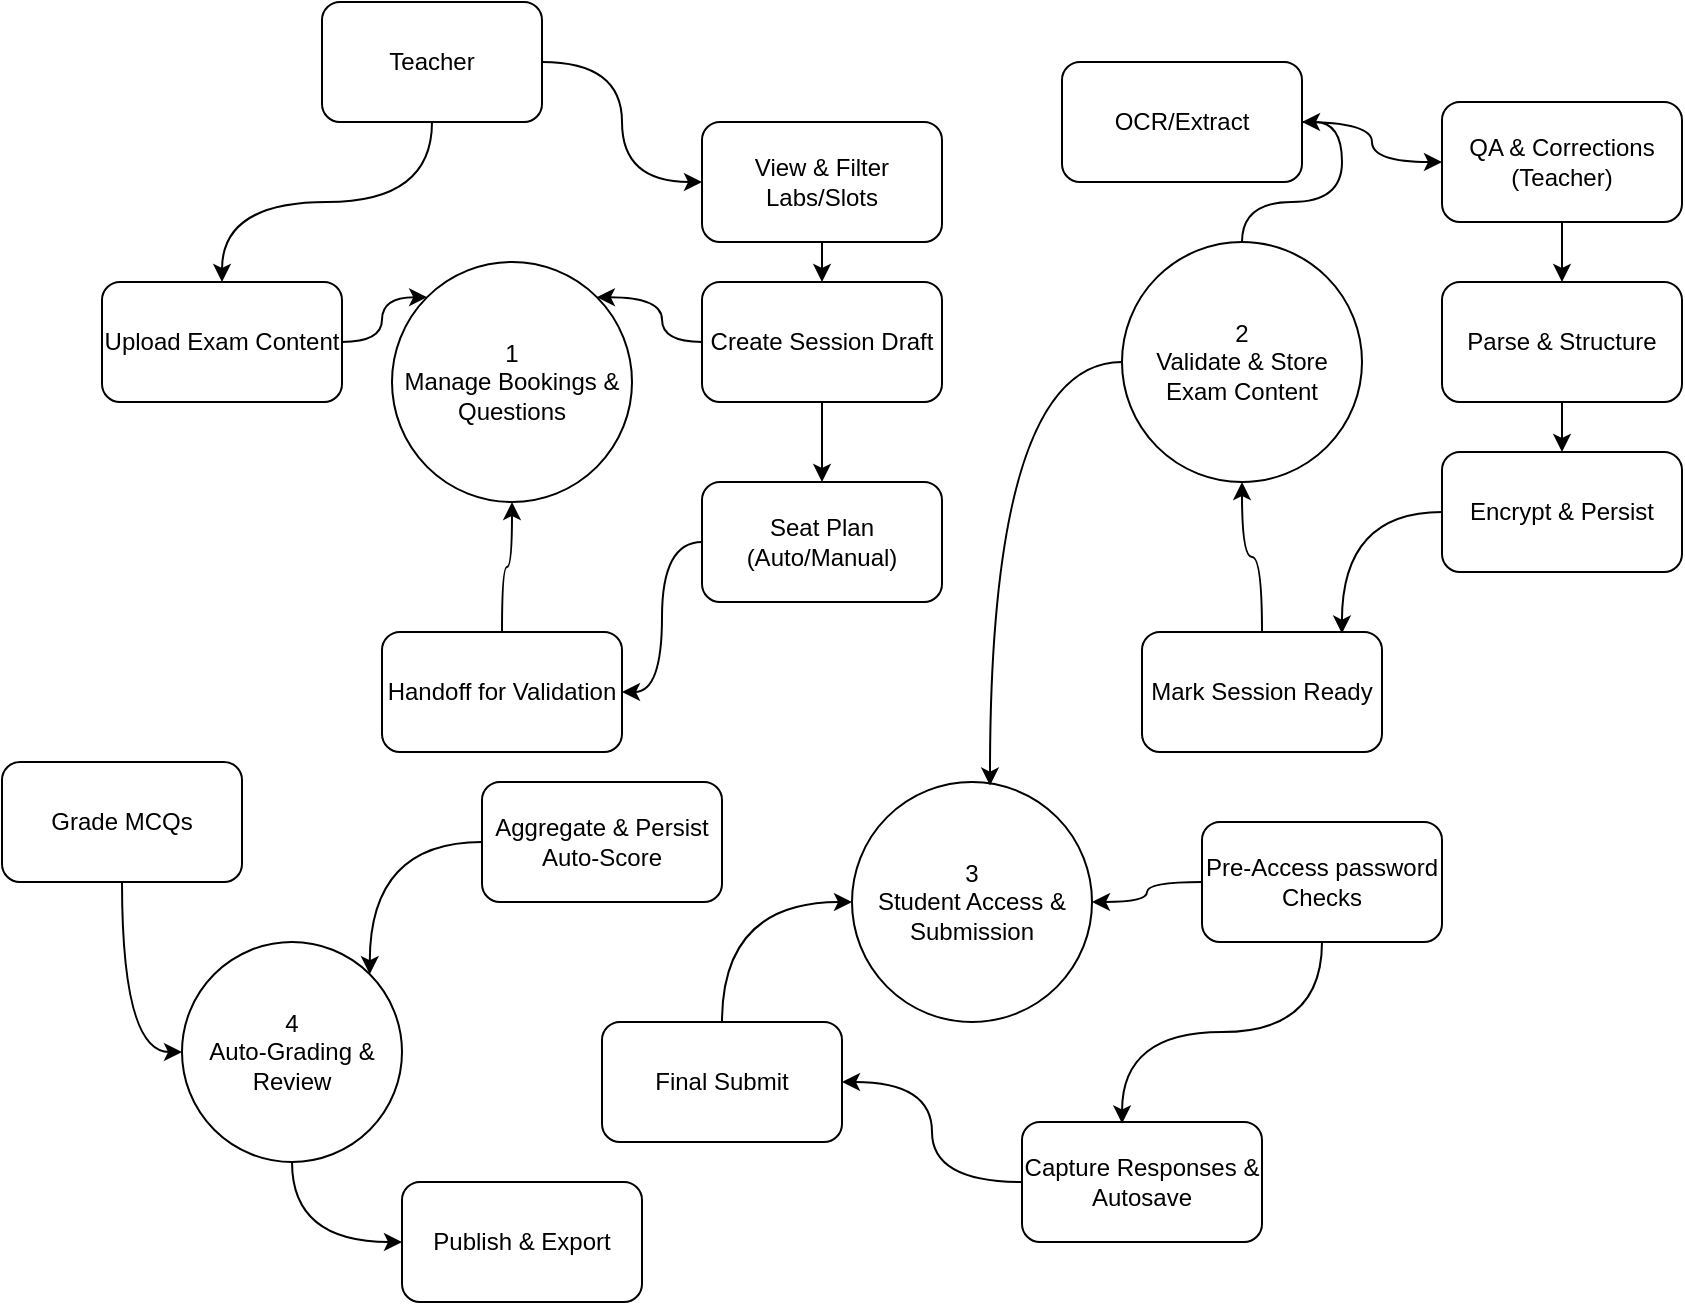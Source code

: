 <mxfile version="28.1.2">
  <diagram name="Page-1" id="REfGKUqjiadW3jcTyYVW">
    <mxGraphModel dx="1042" dy="562" grid="1" gridSize="10" guides="1" tooltips="1" connect="1" arrows="1" fold="1" page="1" pageScale="1" pageWidth="850" pageHeight="1100" math="0" shadow="0">
      <root>
        <mxCell id="0" />
        <mxCell id="1" parent="0" />
        <mxCell id="h-V5rqtTQPOeEAhD1SOx-9" style="edgeStyle=orthogonalEdgeStyle;curved=1;rounded=0;orthogonalLoop=1;jettySize=auto;html=1;entryX=1;entryY=0;entryDx=0;entryDy=0;" parent="1" source="SHxI3RpwAHNp5JfskMMM-28" target="SHxI3RpwAHNp5JfskMMM-65" edge="1">
          <mxGeometry relative="1" as="geometry" />
        </mxCell>
        <mxCell id="h-V5rqtTQPOeEAhD1SOx-10" style="edgeStyle=orthogonalEdgeStyle;curved=1;rounded=0;orthogonalLoop=1;jettySize=auto;html=1;exitX=0.5;exitY=1;exitDx=0;exitDy=0;entryX=0.5;entryY=0;entryDx=0;entryDy=0;" parent="1" source="SHxI3RpwAHNp5JfskMMM-28" target="NqckiGKJP6HTZG1NN7Gs-4" edge="1">
          <mxGeometry relative="1" as="geometry" />
        </mxCell>
        <mxCell id="SHxI3RpwAHNp5JfskMMM-28" value="Create Session Draft" style="rounded=1;whiteSpace=wrap;html=1;" parent="1" vertex="1">
          <mxGeometry x="350" y="490" width="120" height="60" as="geometry" />
        </mxCell>
        <mxCell id="h-V5rqtTQPOeEAhD1SOx-7" style="edgeStyle=orthogonalEdgeStyle;curved=1;rounded=0;orthogonalLoop=1;jettySize=auto;html=1;" parent="1" source="SHxI3RpwAHNp5JfskMMM-64" target="SHxI3RpwAHNp5JfskMMM-28" edge="1">
          <mxGeometry relative="1" as="geometry" />
        </mxCell>
        <mxCell id="SHxI3RpwAHNp5JfskMMM-64" value="View &amp;amp; Filter Labs/Slots" style="rounded=1;whiteSpace=wrap;html=1;" parent="1" vertex="1">
          <mxGeometry x="350" y="410" width="120" height="60" as="geometry" />
        </mxCell>
        <mxCell id="SHxI3RpwAHNp5JfskMMM-65" value="&lt;div&gt;1&lt;/div&gt;Manage Bookings &amp;amp; Questions" style="ellipse;whiteSpace=wrap;html=1;aspect=fixed;" parent="1" vertex="1">
          <mxGeometry x="195" y="480" width="120" height="120" as="geometry" />
        </mxCell>
        <mxCell id="h-V5rqtTQPOeEAhD1SOx-13" style="edgeStyle=orthogonalEdgeStyle;curved=1;rounded=0;orthogonalLoop=1;jettySize=auto;html=1;entryX=0;entryY=0;entryDx=0;entryDy=0;" parent="1" source="NqckiGKJP6HTZG1NN7Gs-2" target="SHxI3RpwAHNp5JfskMMM-65" edge="1">
          <mxGeometry relative="1" as="geometry" />
        </mxCell>
        <mxCell id="NqckiGKJP6HTZG1NN7Gs-2" value="Upload Exam Content" style="rounded=1;whiteSpace=wrap;html=1;" parent="1" vertex="1">
          <mxGeometry x="50" y="490" width="120" height="60" as="geometry" />
        </mxCell>
        <mxCell id="h-V5rqtTQPOeEAhD1SOx-11" style="edgeStyle=orthogonalEdgeStyle;curved=1;rounded=0;orthogonalLoop=1;jettySize=auto;html=1;entryX=1;entryY=0.5;entryDx=0;entryDy=0;" parent="1" source="NqckiGKJP6HTZG1NN7Gs-4" target="NqckiGKJP6HTZG1NN7Gs-5" edge="1">
          <mxGeometry relative="1" as="geometry" />
        </mxCell>
        <mxCell id="NqckiGKJP6HTZG1NN7Gs-4" value="Seat Plan (Auto/Manual)" style="rounded=1;whiteSpace=wrap;html=1;" parent="1" vertex="1">
          <mxGeometry x="350" y="590" width="120" height="60" as="geometry" />
        </mxCell>
        <mxCell id="h-V5rqtTQPOeEAhD1SOx-12" style="edgeStyle=orthogonalEdgeStyle;curved=1;rounded=0;orthogonalLoop=1;jettySize=auto;html=1;" parent="1" source="NqckiGKJP6HTZG1NN7Gs-5" target="SHxI3RpwAHNp5JfskMMM-65" edge="1">
          <mxGeometry relative="1" as="geometry" />
        </mxCell>
        <mxCell id="NqckiGKJP6HTZG1NN7Gs-5" value="Handoff for Validation" style="rounded=1;whiteSpace=wrap;html=1;" parent="1" vertex="1">
          <mxGeometry x="190" y="665" width="120" height="60" as="geometry" />
        </mxCell>
        <mxCell id="h-V5rqtTQPOeEAhD1SOx-14" style="edgeStyle=orthogonalEdgeStyle;curved=1;rounded=0;orthogonalLoop=1;jettySize=auto;html=1;entryX=1;entryY=0.5;entryDx=0;entryDy=0;" parent="1" source="NqckiGKJP6HTZG1NN7Gs-6" target="NqckiGKJP6HTZG1NN7Gs-7" edge="1">
          <mxGeometry relative="1" as="geometry" />
        </mxCell>
        <mxCell id="NqckiGKJP6HTZG1NN7Gs-6" value="&lt;div&gt;2&lt;/div&gt;Validate &amp;amp; Store Exam Content" style="ellipse;whiteSpace=wrap;html=1;aspect=fixed;" parent="1" vertex="1">
          <mxGeometry x="560" y="470" width="120" height="120" as="geometry" />
        </mxCell>
        <mxCell id="h-V5rqtTQPOeEAhD1SOx-15" style="edgeStyle=orthogonalEdgeStyle;curved=1;rounded=0;orthogonalLoop=1;jettySize=auto;html=1;entryX=0;entryY=0.5;entryDx=0;entryDy=0;" parent="1" source="NqckiGKJP6HTZG1NN7Gs-7" target="NqckiGKJP6HTZG1NN7Gs-9" edge="1">
          <mxGeometry relative="1" as="geometry" />
        </mxCell>
        <mxCell id="NqckiGKJP6HTZG1NN7Gs-7" value="OCR/Extract" style="rounded=1;whiteSpace=wrap;html=1;" parent="1" vertex="1">
          <mxGeometry x="530" y="380" width="120" height="60" as="geometry" />
        </mxCell>
        <mxCell id="h-V5rqtTQPOeEAhD1SOx-19" style="edgeStyle=orthogonalEdgeStyle;curved=1;rounded=0;orthogonalLoop=1;jettySize=auto;html=1;" parent="1" source="NqckiGKJP6HTZG1NN7Gs-8" target="NqckiGKJP6HTZG1NN7Gs-10" edge="1">
          <mxGeometry relative="1" as="geometry" />
        </mxCell>
        <mxCell id="NqckiGKJP6HTZG1NN7Gs-8" value="Parse &amp;amp; Structure" style="rounded=1;whiteSpace=wrap;html=1;" parent="1" vertex="1">
          <mxGeometry x="720" y="490" width="120" height="60" as="geometry" />
        </mxCell>
        <mxCell id="h-V5rqtTQPOeEAhD1SOx-18" style="edgeStyle=orthogonalEdgeStyle;curved=1;rounded=0;orthogonalLoop=1;jettySize=auto;html=1;entryX=0.5;entryY=0;entryDx=0;entryDy=0;" parent="1" source="NqckiGKJP6HTZG1NN7Gs-9" target="NqckiGKJP6HTZG1NN7Gs-8" edge="1">
          <mxGeometry relative="1" as="geometry" />
        </mxCell>
        <mxCell id="NqckiGKJP6HTZG1NN7Gs-9" value="QA &amp;amp; Corrections (Teacher)" style="rounded=1;whiteSpace=wrap;html=1;" parent="1" vertex="1">
          <mxGeometry x="720" y="400" width="120" height="60" as="geometry" />
        </mxCell>
        <mxCell id="NqckiGKJP6HTZG1NN7Gs-10" value="Encrypt &amp;amp; Persist" style="rounded=1;whiteSpace=wrap;html=1;" parent="1" vertex="1">
          <mxGeometry x="720" y="575" width="120" height="60" as="geometry" />
        </mxCell>
        <mxCell id="h-V5rqtTQPOeEAhD1SOx-21" style="edgeStyle=orthogonalEdgeStyle;curved=1;rounded=0;orthogonalLoop=1;jettySize=auto;html=1;entryX=0.5;entryY=1;entryDx=0;entryDy=0;" parent="1" source="NqckiGKJP6HTZG1NN7Gs-11" target="NqckiGKJP6HTZG1NN7Gs-6" edge="1">
          <mxGeometry relative="1" as="geometry" />
        </mxCell>
        <mxCell id="NqckiGKJP6HTZG1NN7Gs-11" value="Mark Session Ready" style="rounded=1;whiteSpace=wrap;html=1;" parent="1" vertex="1">
          <mxGeometry x="570" y="665" width="120" height="60" as="geometry" />
        </mxCell>
        <mxCell id="NqckiGKJP6HTZG1NN7Gs-12" value="&lt;div&gt;3&lt;/div&gt;Student Access &amp;amp; Submission" style="ellipse;whiteSpace=wrap;html=1;aspect=fixed;" parent="1" vertex="1">
          <mxGeometry x="425" y="740" width="120" height="120" as="geometry" />
        </mxCell>
        <mxCell id="h-V5rqtTQPOeEAhD1SOx-23" style="edgeStyle=orthogonalEdgeStyle;curved=1;rounded=0;orthogonalLoop=1;jettySize=auto;html=1;" parent="1" source="NqckiGKJP6HTZG1NN7Gs-14" target="NqckiGKJP6HTZG1NN7Gs-12" edge="1">
          <mxGeometry relative="1" as="geometry" />
        </mxCell>
        <mxCell id="NqckiGKJP6HTZG1NN7Gs-14" value="Pre-Access password Checks" style="rounded=1;whiteSpace=wrap;html=1;" parent="1" vertex="1">
          <mxGeometry x="600" y="760" width="120" height="60" as="geometry" />
        </mxCell>
        <mxCell id="h-V5rqtTQPOeEAhD1SOx-25" style="edgeStyle=orthogonalEdgeStyle;curved=1;rounded=0;orthogonalLoop=1;jettySize=auto;html=1;entryX=1;entryY=0.5;entryDx=0;entryDy=0;" parent="1" source="NqckiGKJP6HTZG1NN7Gs-15" target="NqckiGKJP6HTZG1NN7Gs-16" edge="1">
          <mxGeometry relative="1" as="geometry" />
        </mxCell>
        <mxCell id="NqckiGKJP6HTZG1NN7Gs-15" value="Capture Responses &amp;amp; Autosave" style="rounded=1;whiteSpace=wrap;html=1;" parent="1" vertex="1">
          <mxGeometry x="510" y="910" width="120" height="60" as="geometry" />
        </mxCell>
        <mxCell id="h-V5rqtTQPOeEAhD1SOx-26" style="edgeStyle=orthogonalEdgeStyle;curved=1;rounded=0;orthogonalLoop=1;jettySize=auto;html=1;entryX=0;entryY=0.5;entryDx=0;entryDy=0;exitX=0.5;exitY=0;exitDx=0;exitDy=0;" parent="1" source="NqckiGKJP6HTZG1NN7Gs-16" target="NqckiGKJP6HTZG1NN7Gs-12" edge="1">
          <mxGeometry relative="1" as="geometry" />
        </mxCell>
        <mxCell id="NqckiGKJP6HTZG1NN7Gs-16" value="Final Submit" style="rounded=1;whiteSpace=wrap;html=1;" parent="1" vertex="1">
          <mxGeometry x="300" y="860" width="120" height="60" as="geometry" />
        </mxCell>
        <mxCell id="h-V5rqtTQPOeEAhD1SOx-30" style="edgeStyle=orthogonalEdgeStyle;curved=1;rounded=0;orthogonalLoop=1;jettySize=auto;html=1;entryX=0;entryY=0.5;entryDx=0;entryDy=0;exitX=0.5;exitY=1;exitDx=0;exitDy=0;" parent="1" source="NqckiGKJP6HTZG1NN7Gs-17" target="NqckiGKJP6HTZG1NN7Gs-23" edge="1">
          <mxGeometry relative="1" as="geometry" />
        </mxCell>
        <mxCell id="NqckiGKJP6HTZG1NN7Gs-17" value="&lt;div&gt;4&lt;/div&gt;Auto-Grading &amp;amp; Review" style="ellipse;whiteSpace=wrap;html=1;aspect=fixed;" parent="1" vertex="1">
          <mxGeometry x="90" y="820" width="110" height="110" as="geometry" />
        </mxCell>
        <mxCell id="h-V5rqtTQPOeEAhD1SOx-27" style="edgeStyle=orthogonalEdgeStyle;curved=1;rounded=0;orthogonalLoop=1;jettySize=auto;html=1;entryX=0;entryY=0.5;entryDx=0;entryDy=0;" parent="1" source="NqckiGKJP6HTZG1NN7Gs-20" target="NqckiGKJP6HTZG1NN7Gs-17" edge="1">
          <mxGeometry relative="1" as="geometry" />
        </mxCell>
        <mxCell id="NqckiGKJP6HTZG1NN7Gs-20" value="Grade MCQs" style="rounded=1;whiteSpace=wrap;html=1;" parent="1" vertex="1">
          <mxGeometry y="730" width="120" height="60" as="geometry" />
        </mxCell>
        <mxCell id="h-V5rqtTQPOeEAhD1SOx-29" style="edgeStyle=orthogonalEdgeStyle;curved=1;rounded=0;orthogonalLoop=1;jettySize=auto;html=1;entryX=1;entryY=0;entryDx=0;entryDy=0;" parent="1" source="NqckiGKJP6HTZG1NN7Gs-21" target="NqckiGKJP6HTZG1NN7Gs-17" edge="1">
          <mxGeometry relative="1" as="geometry" />
        </mxCell>
        <mxCell id="NqckiGKJP6HTZG1NN7Gs-21" value="&lt;meta charset=&quot;utf-8&quot;&gt;Aggregate &amp;amp; Persist Auto-Score" style="rounded=1;whiteSpace=wrap;html=1;" parent="1" vertex="1">
          <mxGeometry x="240" y="740" width="120" height="60" as="geometry" />
        </mxCell>
        <mxCell id="NqckiGKJP6HTZG1NN7Gs-23" value="Publish &amp;amp; Export" style="rounded=1;whiteSpace=wrap;html=1;" parent="1" vertex="1">
          <mxGeometry x="200" y="940" width="120" height="60" as="geometry" />
        </mxCell>
        <mxCell id="h-V5rqtTQPOeEAhD1SOx-6" style="edgeStyle=orthogonalEdgeStyle;curved=1;rounded=0;orthogonalLoop=1;jettySize=auto;html=1;entryX=0;entryY=0.5;entryDx=0;entryDy=0;" parent="1" source="h-V5rqtTQPOeEAhD1SOx-2" target="SHxI3RpwAHNp5JfskMMM-64" edge="1">
          <mxGeometry relative="1" as="geometry" />
        </mxCell>
        <mxCell id="h-V5rqtTQPOeEAhD1SOx-8" style="edgeStyle=orthogonalEdgeStyle;curved=1;rounded=0;orthogonalLoop=1;jettySize=auto;html=1;entryX=0.5;entryY=0;entryDx=0;entryDy=0;" parent="1" source="h-V5rqtTQPOeEAhD1SOx-2" target="NqckiGKJP6HTZG1NN7Gs-2" edge="1">
          <mxGeometry relative="1" as="geometry" />
        </mxCell>
        <mxCell id="h-V5rqtTQPOeEAhD1SOx-2" value="Teacher" style="rounded=1;whiteSpace=wrap;html=1;" parent="1" vertex="1">
          <mxGeometry x="160" y="350" width="110" height="60" as="geometry" />
        </mxCell>
        <mxCell id="h-V5rqtTQPOeEAhD1SOx-20" style="edgeStyle=orthogonalEdgeStyle;curved=1;rounded=0;orthogonalLoop=1;jettySize=auto;html=1;entryX=0.833;entryY=0.013;entryDx=0;entryDy=0;entryPerimeter=0;" parent="1" source="NqckiGKJP6HTZG1NN7Gs-10" target="NqckiGKJP6HTZG1NN7Gs-11" edge="1">
          <mxGeometry relative="1" as="geometry" />
        </mxCell>
        <mxCell id="h-V5rqtTQPOeEAhD1SOx-22" style="edgeStyle=orthogonalEdgeStyle;curved=1;rounded=0;orthogonalLoop=1;jettySize=auto;html=1;entryX=0.575;entryY=0.015;entryDx=0;entryDy=0;entryPerimeter=0;" parent="1" source="NqckiGKJP6HTZG1NN7Gs-6" target="NqckiGKJP6HTZG1NN7Gs-12" edge="1">
          <mxGeometry relative="1" as="geometry" />
        </mxCell>
        <mxCell id="h-V5rqtTQPOeEAhD1SOx-24" style="edgeStyle=orthogonalEdgeStyle;curved=1;rounded=0;orthogonalLoop=1;jettySize=auto;html=1;entryX=0.417;entryY=0.012;entryDx=0;entryDy=0;entryPerimeter=0;" parent="1" source="NqckiGKJP6HTZG1NN7Gs-14" target="NqckiGKJP6HTZG1NN7Gs-15" edge="1">
          <mxGeometry relative="1" as="geometry" />
        </mxCell>
      </root>
    </mxGraphModel>
  </diagram>
</mxfile>
